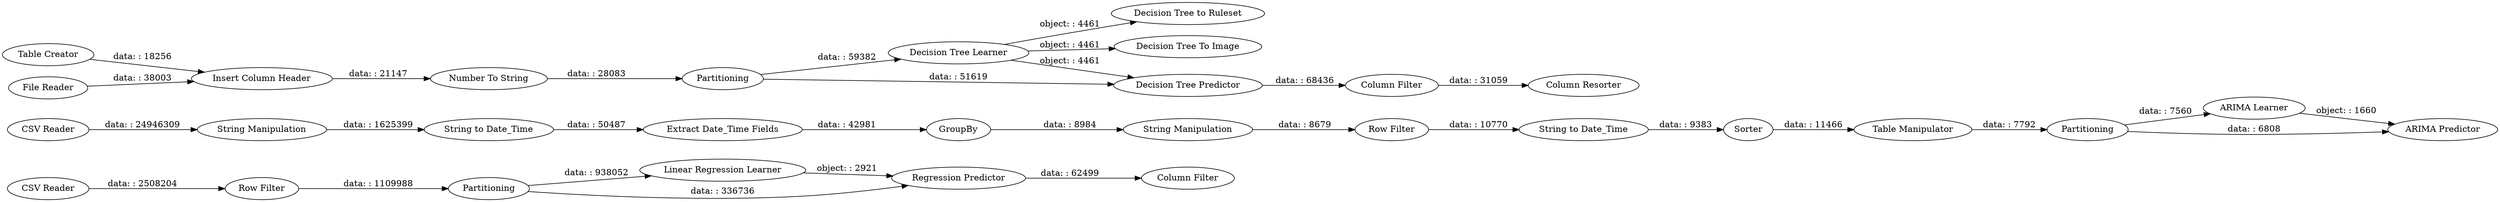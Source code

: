 digraph {
	"-1219163168262457673_3" [label=Partitioning]
	"-1219163168262457673_31" [label=Partitioning]
	"-1219163168262457673_33" [label="ARIMA Learner"]
	"-1219163168262457673_32" [label="ARIMA Predictor"]
	"7973052735312048431_22" [label="Extract Date_Time Fields"]
	"-1219163168262457673_4" [label="Linear Regression Learner"]
	"-1219163168262457673_14" [label="Column Filter"]
	"7973052735312048431_19" [label="String to Date_Time"]
	"-1219163168262457673_15" [label="Column Resorter"]
	"-1219163168262457673_8" [label="Table Creator"]
	"7973052735312048431_21" [label="String Manipulation"]
	"-1219163168262457673_11" [label="Decision Tree Learner"]
	"-1219163168262457673_9" [label="Insert Column Header"]
	"-1219163168262457673_5" [label="Regression Predictor"]
	"-1219163168262457673_7" [label="File Reader"]
	"7973052735312048431_28" [label=Sorter]
	"-1219163168262457673_17" [label="Decision Tree to Ruleset"]
	"-1219163168262457673_16" [label="Decision Tree To Image"]
	"-1219163168262457673_12" [label="Number To String"]
	"-1219163168262457673_18" [label="CSV Reader"]
	"7973052735312048431_29" [label="Table Manipulator"]
	"7973052735312048431_24" [label="String Manipulation"]
	"7973052735312048431_27" [label="String to Date_Time"]
	"7973052735312048431_23" [label=GroupBy]
	"-1219163168262457673_13" [label="Decision Tree Predictor"]
	"7973052735312048431_25" [label="Row Filter"]
	"-1219163168262457673_1" [label="CSV Reader"]
	"-1219163168262457673_2" [label="Row Filter"]
	"-1219163168262457673_10" [label=Partitioning]
	"-1219163168262457673_6" [label="Column Filter"]
	"-1219163168262457673_11" -> "-1219163168262457673_13" [label="object: : 4461"]
	"-1219163168262457673_18" -> "7973052735312048431_21" [label="data: : 24946309"]
	"7973052735312048431_19" -> "7973052735312048431_22" [label="data: : 50487"]
	"-1219163168262457673_33" -> "-1219163168262457673_32" [label="object: : 1660"]
	"-1219163168262457673_3" -> "-1219163168262457673_5" [label="data: : 336736"]
	"-1219163168262457673_13" -> "-1219163168262457673_14" [label="data: : 68436"]
	"7973052735312048431_23" -> "7973052735312048431_24" [label="data: : 8984"]
	"-1219163168262457673_5" -> "-1219163168262457673_6" [label="data: : 62499"]
	"-1219163168262457673_2" -> "-1219163168262457673_3" [label="data: : 1109988"]
	"7973052735312048431_29" -> "-1219163168262457673_31" [label="data: : 7792"]
	"-1219163168262457673_3" -> "-1219163168262457673_4" [label="data: : 938052"]
	"-1219163168262457673_9" -> "-1219163168262457673_12" [label="data: : 21147"]
	"-1219163168262457673_10" -> "-1219163168262457673_11" [label="data: : 59382"]
	"-1219163168262457673_31" -> "-1219163168262457673_32" [label="data: : 6808"]
	"-1219163168262457673_10" -> "-1219163168262457673_13" [label="data: : 51619"]
	"7973052735312048431_28" -> "7973052735312048431_29" [label="data: : 11466"]
	"7973052735312048431_21" -> "7973052735312048431_19" [label="data: : 1625399"]
	"-1219163168262457673_11" -> "-1219163168262457673_16" [label="object: : 4461"]
	"7973052735312048431_25" -> "7973052735312048431_27" [label="data: : 10770"]
	"7973052735312048431_22" -> "7973052735312048431_23" [label="data: : 42981"]
	"-1219163168262457673_4" -> "-1219163168262457673_5" [label="object: : 2921"]
	"-1219163168262457673_12" -> "-1219163168262457673_10" [label="data: : 28083"]
	"-1219163168262457673_11" -> "-1219163168262457673_17" [label="object: : 4461"]
	"7973052735312048431_24" -> "7973052735312048431_25" [label="data: : 8679"]
	"-1219163168262457673_14" -> "-1219163168262457673_15" [label="data: : 31059"]
	"7973052735312048431_27" -> "7973052735312048431_28" [label="data: : 9383"]
	"-1219163168262457673_8" -> "-1219163168262457673_9" [label="data: : 18256"]
	"-1219163168262457673_31" -> "-1219163168262457673_33" [label="data: : 7560"]
	"-1219163168262457673_1" -> "-1219163168262457673_2" [label="data: : 2508204"]
	"-1219163168262457673_7" -> "-1219163168262457673_9" [label="data: : 38003"]
	rankdir=LR
}
